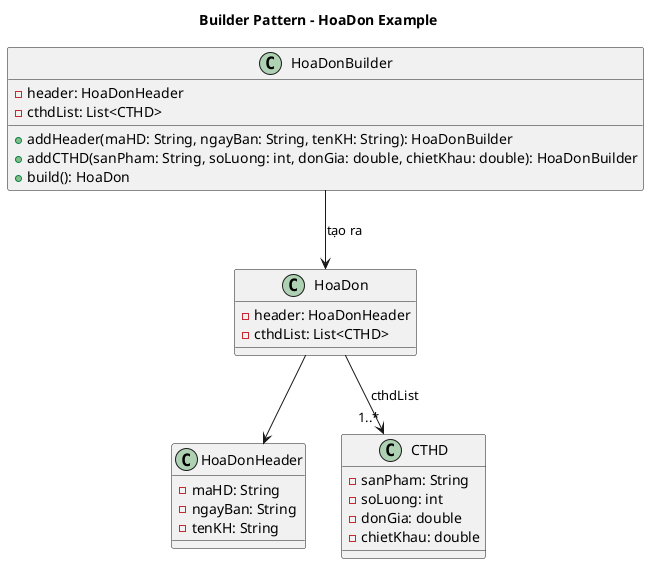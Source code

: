 @startuml
'https://plantuml.com/class-diagram
title Builder Pattern - HoaDon Example

class HoaDonHeader {
    - maHD: String
    - ngayBan: String
    - tenKH: String
}

class CTHD {
    - sanPham: String
    - soLuong: int
    - donGia: double
    - chietKhau: double
}

class HoaDon {
    - header: HoaDonHeader
    - cthdList: List<CTHD>
}

class HoaDonBuilder {
    - header: HoaDonHeader
    - cthdList: List<CTHD>
    + addHeader(maHD: String, ngayBan: String, tenKH: String): HoaDonBuilder
    + addCTHD(sanPham: String, soLuong: int, donGia: double, chietKhau: double): HoaDonBuilder
    + build(): HoaDon
}

'HoaDon được tạo bởi Builder
HoaDonBuilder --> HoaDon : tạo ra

'HoaDon chứa các thành phần
HoaDon --> HoaDonHeader
HoaDon --> "1..*" CTHD : cthdList

@enduml
